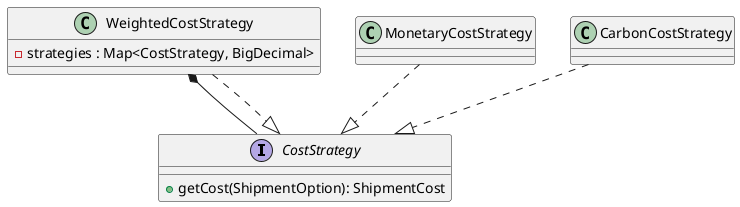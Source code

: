 @startuml
'https://plantuml.com/class-diagram

interface CostStrategy {
+getCost(ShipmentOption): ShipmentCost
}
class WeightedCostStrategy {
-strategies : Map<CostStrategy, BigDecimal>
}
class MonetaryCostStrategy
class CarbonCostStrategy

WeightedCostStrategy *-- CostStrategy
WeightedCostStrategy ..|> CostStrategy
MonetaryCostStrategy ..|> CostStrategy
CarbonCostStrategy ..|> CostStrategy

@enduml
